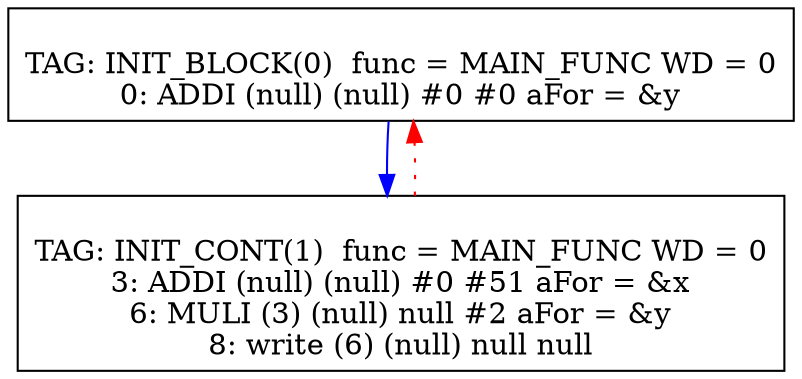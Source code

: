 digraph {
0[label="
TAG: INIT_BLOCK(0)  func = MAIN_FUNC WD = 0
0: ADDI (null) (null) #0 #0 aFor = &y
"];
0[shape=box];
0 -> 1[color=blue]
1[label="
TAG: INIT_CONT(1)  func = MAIN_FUNC WD = 0
3: ADDI (null) (null) #0 #51 aFor = &x
6: MULI (3) (null) null #2 aFor = &y
8: write (6) (null) null null
"];
1[shape=box];
1 -> 0[color=red][style=dotted]
}